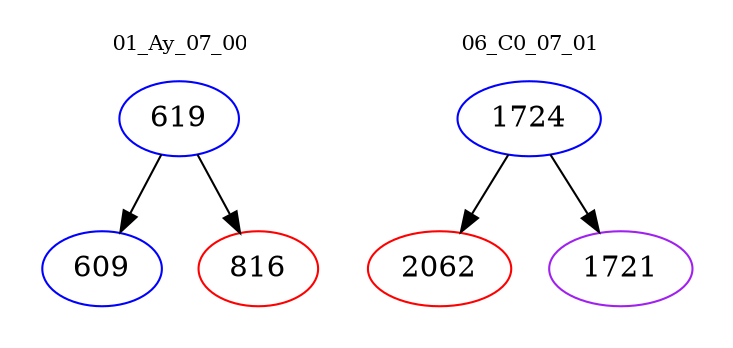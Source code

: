 digraph{
subgraph cluster_0 {
color = white
label = "01_Ay_07_00";
fontsize=10;
T0_619 [label="619", color="blue"]
T0_619 -> T0_609 [color="black"]
T0_609 [label="609", color="blue"]
T0_619 -> T0_816 [color="black"]
T0_816 [label="816", color="red"]
}
subgraph cluster_1 {
color = white
label = "06_C0_07_01";
fontsize=10;
T1_1724 [label="1724", color="blue"]
T1_1724 -> T1_2062 [color="black"]
T1_2062 [label="2062", color="red"]
T1_1724 -> T1_1721 [color="black"]
T1_1721 [label="1721", color="purple"]
}
}
